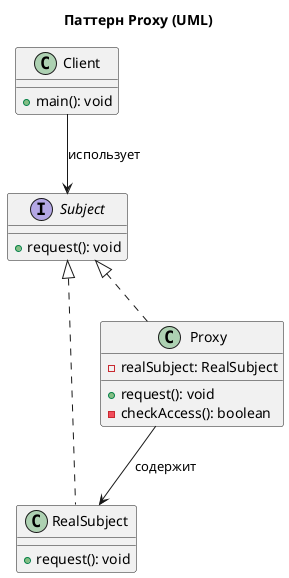 @startuml ProxyPatternUML
title Паттерн Proxy (UML)

interface Subject {
    + request(): void
}

class RealSubject {
    + request(): void
}

class Proxy {
    - realSubject: RealSubject
    + request(): void
    - checkAccess(): boolean
}

class Client {
    + main(): void
}

Subject <|.. RealSubject
Subject <|.. Proxy
Client --> Subject : использует
Proxy --> RealSubject : содержит
@enduml